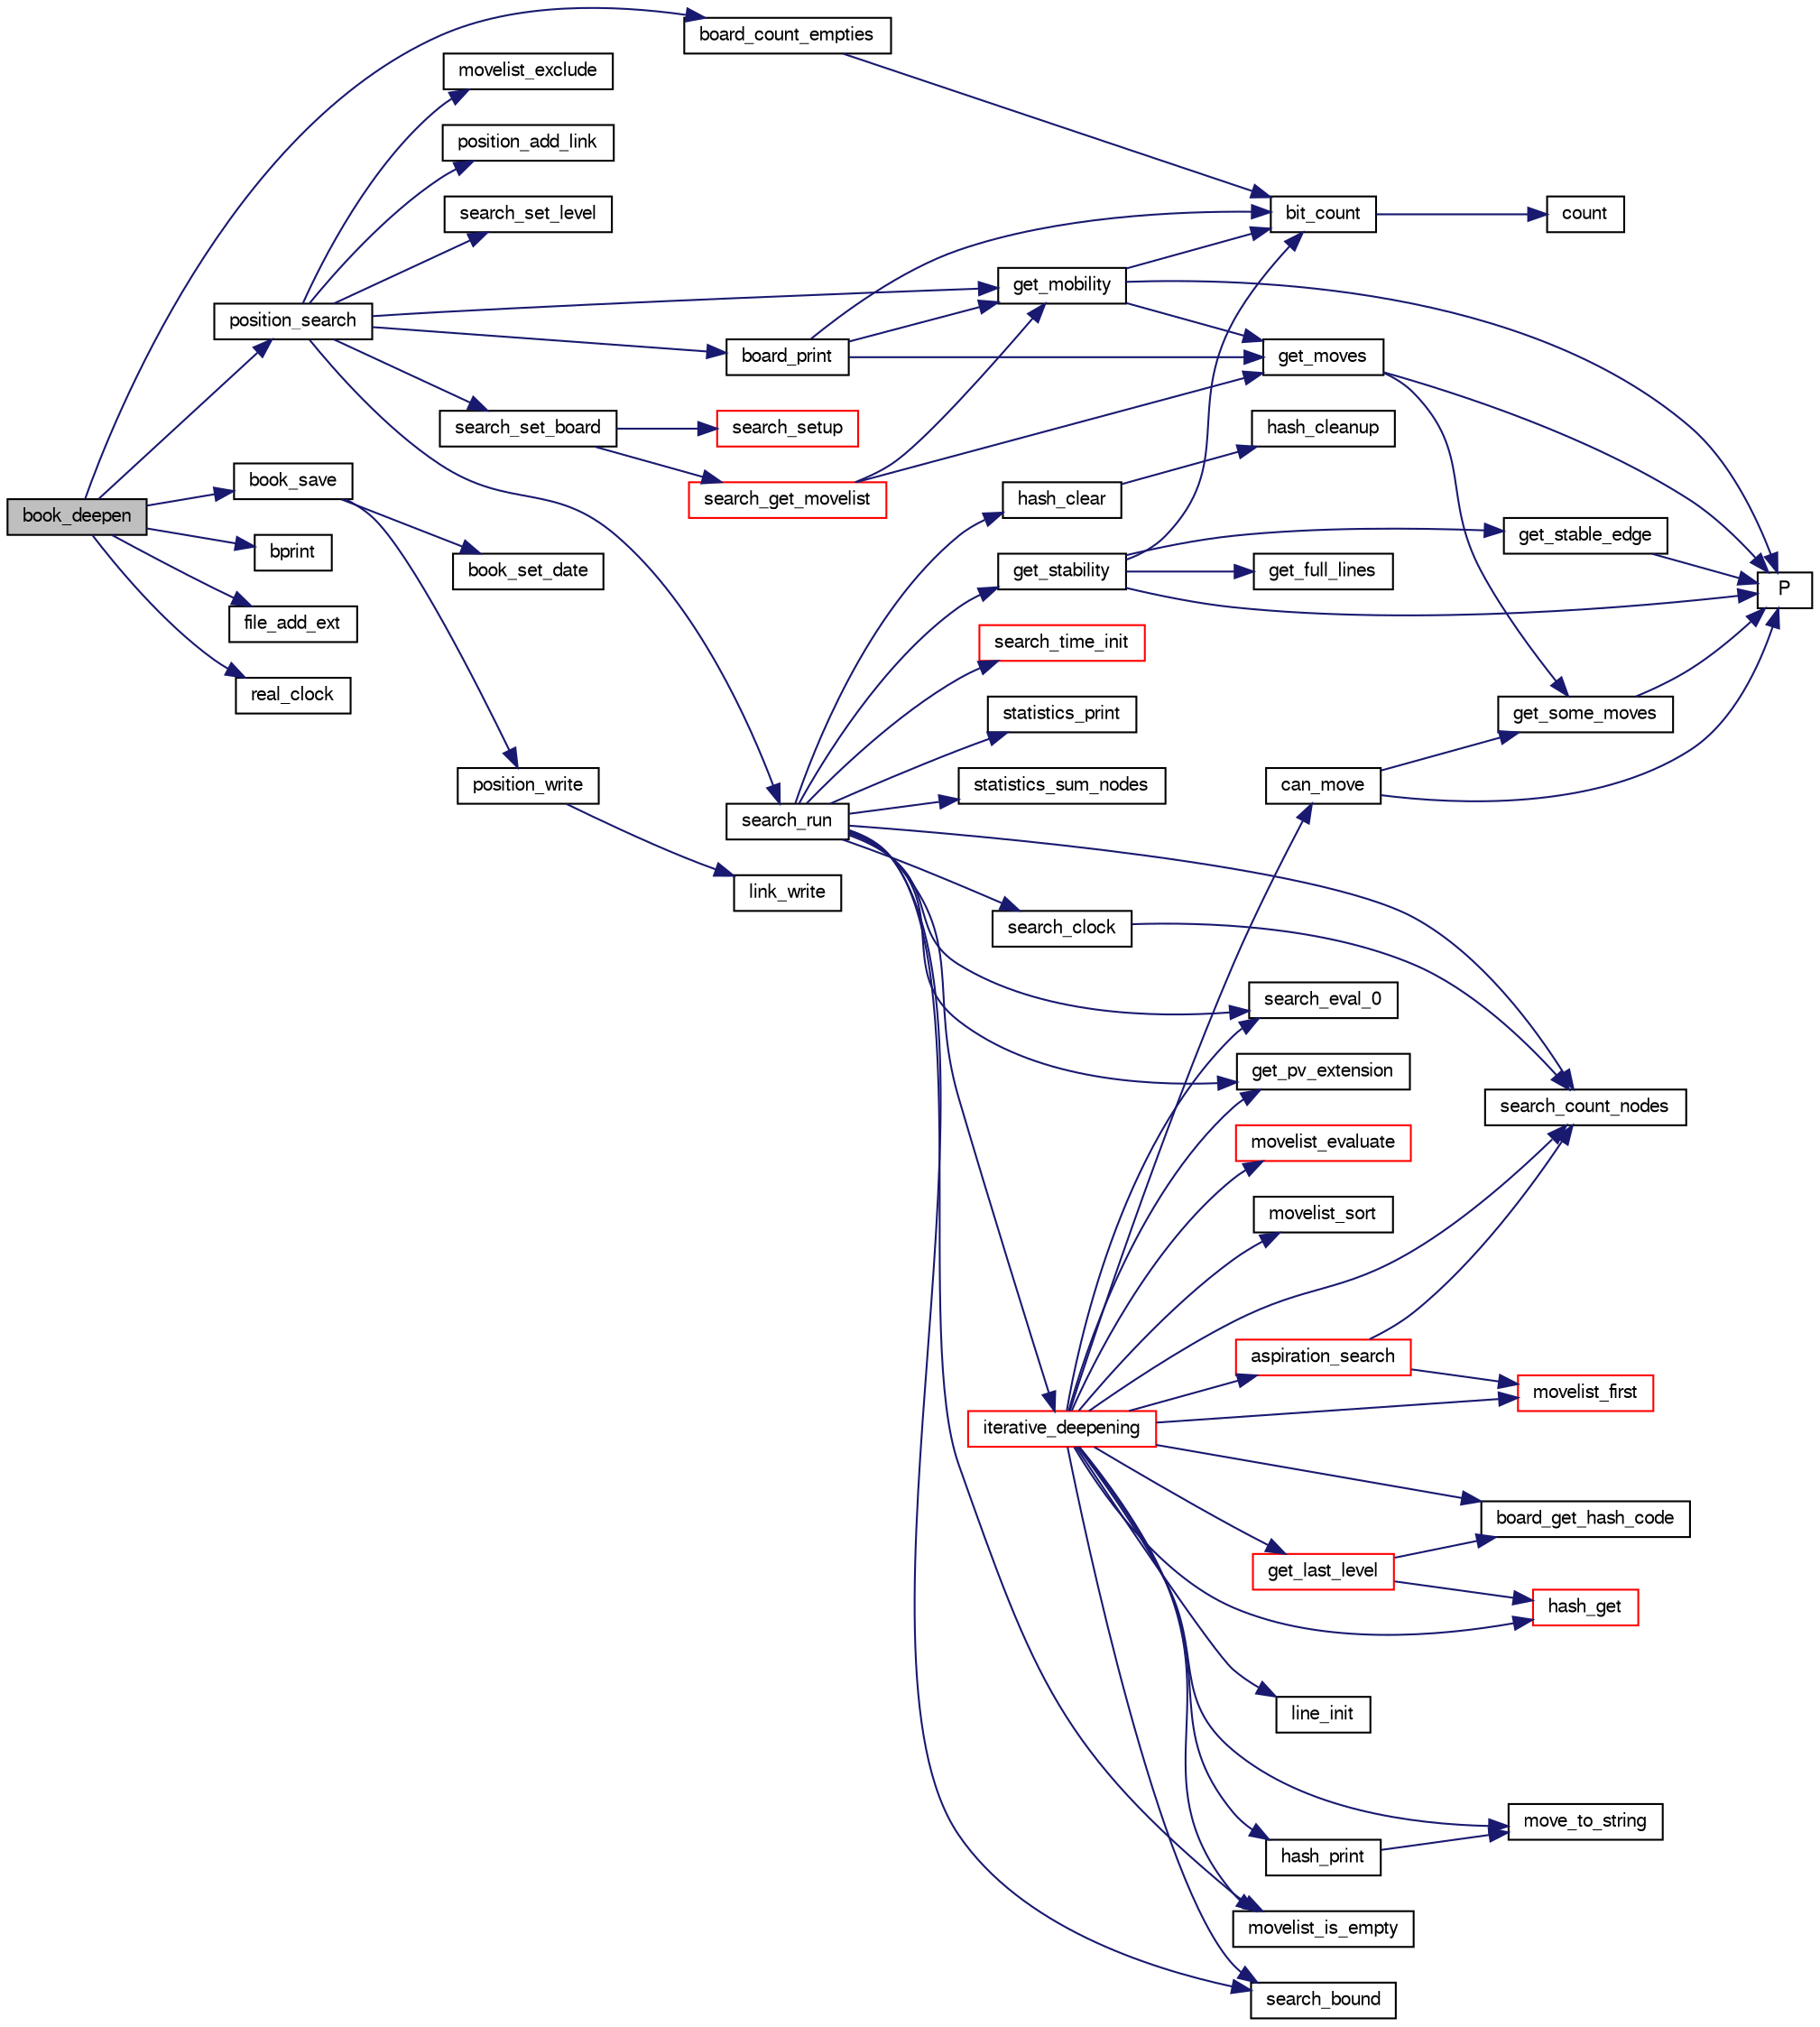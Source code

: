 digraph "book_deepen"
{
 // LATEX_PDF_SIZE
  bgcolor="transparent";
  edge [fontname="FreeSans",fontsize="10",labelfontname="FreeSans",labelfontsize="10"];
  node [fontname="FreeSans",fontsize="10",shape=record];
  rankdir="LR";
  Node1 [label="book_deepen",height=0.2,width=0.4,color="black", fillcolor="grey75", style="filled", fontcolor="black",tooltip="Deepen a book."];
  Node1 -> Node2 [color="midnightblue",fontsize="10",style="solid",fontname="FreeSans"];
  Node2 [label="board_count_empties",height=0.2,width=0.4,color="black",URL="$board_8c.html#a35de0f1560f069cd442105c319df2c15",tooltip="Check if the game is over."];
  Node2 -> Node3 [color="midnightblue",fontsize="10",style="solid",fontname="FreeSans"];
  Node3 [label="bit_count",height=0.2,width=0.4,color="black",URL="$bit_8c.html#a830fec0a90989da1f1900ff609b92167",tooltip="Count the number of bits set to one in an unsigned long long."];
  Node3 -> Node4 [color="midnightblue",fontsize="10",style="solid",fontname="FreeSans"];
  Node4 [label="count",height=0.2,width=0.4,color="black",URL="$generate__flip_8c.html#a1a1d6a2cdbded5c35040f6555e948770",tooltip=" "];
  Node1 -> Node5 [color="midnightblue",fontsize="10",style="solid",fontname="FreeSans"];
  Node5 [label="book_save",height=0.2,width=0.4,color="black",URL="$book_8c.html#a8a72fd661f16eb01bfa46833b777f615",tooltip="Save an opening book."];
  Node5 -> Node6 [color="midnightblue",fontsize="10",style="solid",fontname="FreeSans"];
  Node6 [label="book_set_date",height=0.2,width=0.4,color="black",URL="$book_8c.html#afe22572623333b9e82494984e238f444",tooltip="Set book date."];
  Node5 -> Node7 [color="midnightblue",fontsize="10",style="solid",fontname="FreeSans"];
  Node7 [label="position_write",height=0.2,width=0.4,color="black",URL="$book_8c.html#a93a3c5e63c600de569816cd15c187d15",tooltip="Write a position."];
  Node7 -> Node8 [color="midnightblue",fontsize="10",style="solid",fontname="FreeSans"];
  Node8 [label="link_write",height=0.2,width=0.4,color="black",URL="$book_8c.html#a9f1fe50f540a076dbb42e68bdc5d4904",tooltip="write a link."];
  Node1 -> Node9 [color="midnightblue",fontsize="10",style="solid",fontname="FreeSans"];
  Node9 [label="bprint",height=0.2,width=0.4,color="black",URL="$book_8c.html#a08ce2cc5efe2f2afd5556168775528b3",tooltip="print a message on stdout."];
  Node1 -> Node10 [color="midnightblue",fontsize="10",style="solid",fontname="FreeSans"];
  Node10 [label="file_add_ext",height=0.2,width=0.4,color="black",URL="$util_8c.html#a8eb47f9d9664ca9f331f071b6c39889c",tooltip="Add an extension to a string."];
  Node1 -> Node11 [color="midnightblue",fontsize="10",style="solid",fontname="FreeSans"];
  Node11 [label="position_search",height=0.2,width=0.4,color="black",URL="$book_8c.html#ad3b2686173649c214c8349e5e3da0aca",tooltip="Evaluate a position."];
  Node11 -> Node12 [color="midnightblue",fontsize="10",style="solid",fontname="FreeSans"];
  Node12 [label="board_print",height=0.2,width=0.4,color="black",URL="$board_8c.html#a27ccb92684d9e7194eeb3bc34311ad55",tooltip="Print out the board."];
  Node12 -> Node3 [color="midnightblue",fontsize="10",style="solid",fontname="FreeSans"];
  Node12 -> Node13 [color="midnightblue",fontsize="10",style="solid",fontname="FreeSans"];
  Node13 [label="get_mobility",height=0.2,width=0.4,color="black",URL="$board_8c.html#a7509639c4e49c56fe83b3d978580ed42",tooltip="Count legal moves."];
  Node13 -> Node3 [color="midnightblue",fontsize="10",style="solid",fontname="FreeSans"];
  Node13 -> Node14 [color="midnightblue",fontsize="10",style="solid",fontname="FreeSans"];
  Node14 [label="get_moves",height=0.2,width=0.4,color="black",URL="$board_8c.html#a7610dc936a6aea22b3c5e162f722a7a1",tooltip="Get legal moves."];
  Node14 -> Node15 [color="midnightblue",fontsize="10",style="solid",fontname="FreeSans"];
  Node15 [label="get_some_moves",height=0.2,width=0.4,color="black",URL="$board_8c.html#a5db071e3e4d26a0b7d6425bb6333dd7f",tooltip="Get a part of the moves."];
  Node15 -> Node16 [color="midnightblue",fontsize="10",style="solid",fontname="FreeSans"];
  Node16 [label="P",height=0.2,width=0.4,color="black",URL="$generate__flip_8c.html#a11481f01e169aee1117c83a352c22222",tooltip=" "];
  Node14 -> Node16 [color="midnightblue",fontsize="10",style="solid",fontname="FreeSans"];
  Node13 -> Node16 [color="midnightblue",fontsize="10",style="solid",fontname="FreeSans"];
  Node12 -> Node14 [color="midnightblue",fontsize="10",style="solid",fontname="FreeSans"];
  Node11 -> Node13 [color="midnightblue",fontsize="10",style="solid",fontname="FreeSans"];
  Node11 -> Node17 [color="midnightblue",fontsize="10",style="solid",fontname="FreeSans"];
  Node17 [label="movelist_exclude",height=0.2,width=0.4,color="black",URL="$move_8c.html#aaca84d935896de10246179ca27982929",tooltip="Exclude a move."];
  Node11 -> Node18 [color="midnightblue",fontsize="10",style="solid",fontname="FreeSans"];
  Node18 [label="position_add_link",height=0.2,width=0.4,color="black",URL="$book_8c.html#a0eedc9affda50d2b2a9b1af30812a149",tooltip="Add a link to this position."];
  Node11 -> Node19 [color="midnightblue",fontsize="10",style="solid",fontname="FreeSans"];
  Node19 [label="search_run",height=0.2,width=0.4,color="black",URL="$root_8c.html#ae8b727693fc7a90e504bd8abec158c84",tooltip="Search the bestmove of a given board."];
  Node19 -> Node20 [color="midnightblue",fontsize="10",style="solid",fontname="FreeSans"];
  Node20 [label="get_pv_extension",height=0.2,width=0.4,color="black",URL="$search_8c.html#a7859966133ce35e30a9ffd76093ca1c7",tooltip="Compute the pv_extension."];
  Node19 -> Node21 [color="midnightblue",fontsize="10",style="solid",fontname="FreeSans"];
  Node21 [label="get_stability",height=0.2,width=0.4,color="black",URL="$board_8c.html#a60e2b7416c26d30fd43e091c954d43b8",tooltip="Estimate the stability."];
  Node21 -> Node3 [color="midnightblue",fontsize="10",style="solid",fontname="FreeSans"];
  Node21 -> Node22 [color="midnightblue",fontsize="10",style="solid",fontname="FreeSans"];
  Node22 [label="get_full_lines",height=0.2,width=0.4,color="black",URL="$board_8c.html#a95361f5ad60bdcee3139f74bf3f111b7",tooltip="Get full lines."];
  Node21 -> Node23 [color="midnightblue",fontsize="10",style="solid",fontname="FreeSans"];
  Node23 [label="get_stable_edge",height=0.2,width=0.4,color="black",URL="$board_8c.html#a2d71c0e083142ec8316c0df0b2e83e42",tooltip="Get stable edge."];
  Node23 -> Node16 [color="midnightblue",fontsize="10",style="solid",fontname="FreeSans"];
  Node21 -> Node16 [color="midnightblue",fontsize="10",style="solid",fontname="FreeSans"];
  Node19 -> Node24 [color="midnightblue",fontsize="10",style="solid",fontname="FreeSans"];
  Node24 [label="hash_clear",height=0.2,width=0.4,color="black",URL="$hash-lock-free_8c.html#a8e816e06f47bd2f37528bef5ae64cf8d",tooltip="Clear the hashtable."];
  Node24 -> Node25 [color="midnightblue",fontsize="10",style="solid",fontname="FreeSans"];
  Node25 [label="hash_cleanup",height=0.2,width=0.4,color="black",URL="$hash-lock-free_8c.html#aab69792f6f434c8466eca07c469850f1",tooltip="Clear the hashtable."];
  Node19 -> Node26 [color="midnightblue",fontsize="10",style="solid",fontname="FreeSans"];
  Node26 [label="iterative_deepening",height=0.2,width=0.4,color="red",URL="$root_8c.html#a0e77250a21e5f5d70917a5356c22f5f3",tooltip="Iterative deepening."];
  Node26 -> Node27 [color="midnightblue",fontsize="10",style="solid",fontname="FreeSans"];
  Node27 [label="aspiration_search",height=0.2,width=0.4,color="red",URL="$root_8c.html#ad7e7acc5e26be0248b45eff34678ee3b",tooltip="Aspiration window."];
  Node27 -> Node40 [color="midnightblue",fontsize="10",style="solid",fontname="FreeSans"];
  Node40 [label="movelist_first",height=0.2,width=0.4,color="red",URL="$move_8c.html#a344c538364b7077c15a57c8ec0c4a947",tooltip="Return the first move of the list."];
  Node27 -> Node123 [color="midnightblue",fontsize="10",style="solid",fontname="FreeSans"];
  Node123 [label="search_count_nodes",height=0.2,width=0.4,color="black",URL="$search_8c.html#a66fbe49d1b42845bef2a07d0219a525c",tooltip="Return the number of nodes searched."];
  Node26 -> Node30 [color="midnightblue",fontsize="10",style="solid",fontname="FreeSans"];
  Node30 [label="board_get_hash_code",height=0.2,width=0.4,color="black",URL="$board_8c.html#a0e6cff6e714bcb714e2b9b2d7b9fbec6",tooltip="Compute a hash code."];
  Node26 -> Node33 [color="midnightblue",fontsize="10",style="solid",fontname="FreeSans"];
  Node33 [label="can_move",height=0.2,width=0.4,color="black",URL="$board_8c.html#ae1a532d6eaa0e55357d0f4b9cd659b88",tooltip="Check if a player can move."];
  Node33 -> Node15 [color="midnightblue",fontsize="10",style="solid",fontname="FreeSans"];
  Node33 -> Node16 [color="midnightblue",fontsize="10",style="solid",fontname="FreeSans"];
  Node26 -> Node161 [color="midnightblue",fontsize="10",style="solid",fontname="FreeSans"];
  Node161 [label="get_last_level",height=0.2,width=0.4,color="red",URL="$root_8c.html#a80faf8cf7370a25a3c903ba70ed1f99b",tooltip="Retrieve the last level of the search."];
  Node161 -> Node30 [color="midnightblue",fontsize="10",style="solid",fontname="FreeSans"];
  Node161 -> Node38 [color="midnightblue",fontsize="10",style="solid",fontname="FreeSans"];
  Node38 [label="hash_get",height=0.2,width=0.4,color="red",URL="$hash-lock-free_8c.html#a6f54ce833279fec9ac110dcce45565ad",tooltip="Find an hash table entry according to the evaluated board hash codes."];
  Node26 -> Node20 [color="midnightblue",fontsize="10",style="solid",fontname="FreeSans"];
  Node26 -> Node38 [color="midnightblue",fontsize="10",style="solid",fontname="FreeSans"];
  Node26 -> Node162 [color="midnightblue",fontsize="10",style="solid",fontname="FreeSans"];
  Node162 [label="hash_print",height=0.2,width=0.4,color="black",URL="$hash-lock-free_8c.html#ae6d68d5b1285c0f7e6ca01891be833b4",tooltip="print HashData content."];
  Node162 -> Node44 [color="midnightblue",fontsize="10",style="solid",fontname="FreeSans"];
  Node44 [label="move_to_string",height=0.2,width=0.4,color="black",URL="$move_8c.html#a5d61a3318dc80a3171250974a921055d",tooltip="Print out a move."];
  Node26 -> Node119 [color="midnightblue",fontsize="10",style="solid",fontname="FreeSans"];
  Node119 [label="line_init",height=0.2,width=0.4,color="black",URL="$move_8c.html#a833b8b36407a601e79b24179cbebbef8",tooltip="Initialize a sequence of moves."];
  Node26 -> Node44 [color="midnightblue",fontsize="10",style="solid",fontname="FreeSans"];
  Node26 -> Node82 [color="midnightblue",fontsize="10",style="solid",fontname="FreeSans"];
  Node82 [label="movelist_evaluate",height=0.2,width=0.4,color="red",URL="$move_8c.html#a9b4b1c7be1b237198713f0355f60fe28",tooltip="Evaluate a list of move in order to sort it."];
  Node26 -> Node40 [color="midnightblue",fontsize="10",style="solid",fontname="FreeSans"];
  Node26 -> Node57 [color="midnightblue",fontsize="10",style="solid",fontname="FreeSans"];
  Node57 [label="movelist_is_empty",height=0.2,width=0.4,color="black",URL="$move_8c.html#a13dc373d7c20c99db5dfbc1b70e20d15",tooltip="Check if the list is empty."];
  Node26 -> Node58 [color="midnightblue",fontsize="10",style="solid",fontname="FreeSans"];
  Node58 [label="movelist_sort",height=0.2,width=0.4,color="black",URL="$move_8c.html#a38bfc9e186591a76e2b3c673075effd3",tooltip="Sort all moves."];
  Node26 -> Node156 [color="midnightblue",fontsize="10",style="solid",fontname="FreeSans"];
  Node156 [label="search_bound",height=0.2,width=0.4,color="black",URL="$root_8c.html#abd96ac683822561d0ca3e2981a6585da",tooltip="bound root scores according to stable squares"];
  Node26 -> Node123 [color="midnightblue",fontsize="10",style="solid",fontname="FreeSans"];
  Node26 -> Node92 [color="midnightblue",fontsize="10",style="solid",fontname="FreeSans"];
  Node92 [label="search_eval_0",height=0.2,width=0.4,color="black",URL="$midgame_8c.html#a35172421197c3d988a7ea86009a777c9",tooltip="evaluate a midgame position with the evaluation function."];
  Node19 -> Node57 [color="midnightblue",fontsize="10",style="solid",fontname="FreeSans"];
  Node19 -> Node156 [color="midnightblue",fontsize="10",style="solid",fontname="FreeSans"];
  Node19 -> Node125 [color="midnightblue",fontsize="10",style="solid",fontname="FreeSans"];
  Node125 [label="search_clock",height=0.2,width=0.4,color="black",URL="$search_8c.html#a5710e38d5c67dd03d99307b442d00a63",tooltip="Return the time spent by the search."];
  Node125 -> Node123 [color="midnightblue",fontsize="10",style="solid",fontname="FreeSans"];
  Node19 -> Node123 [color="midnightblue",fontsize="10",style="solid",fontname="FreeSans"];
  Node19 -> Node92 [color="midnightblue",fontsize="10",style="solid",fontname="FreeSans"];
  Node19 -> Node167 [color="midnightblue",fontsize="10",style="solid",fontname="FreeSans"];
  Node167 [label="search_time_init",height=0.2,width=0.4,color="red",URL="$search_8c.html#a0338bb851c866a94b8451004068fa394",tooltip="Initialize the alloted time."];
  Node19 -> Node168 [color="midnightblue",fontsize="10",style="solid",fontname="FreeSans"];
  Node168 [label="statistics_print",height=0.2,width=0.4,color="black",URL="$stats_8c.html#af15b5cd7664fb5e595189ba085486f45",tooltip="Print statistics."];
  Node19 -> Node169 [color="midnightblue",fontsize="10",style="solid",fontname="FreeSans"];
  Node169 [label="statistics_sum_nodes",height=0.2,width=0.4,color="black",URL="$stats_8c.html#a47fa8a262b1bbac35e09be17c9edda25",tooltip="Cumulate node counts from the last search."];
  Node11 -> Node170 [color="midnightblue",fontsize="10",style="solid",fontname="FreeSans"];
  Node170 [label="search_set_board",height=0.2,width=0.4,color="black",URL="$search_8c.html#a99ecde00b1e5da1b9366b69ec1971568",tooltip="Set the board to analyze."];
  Node170 -> Node115 [color="midnightblue",fontsize="10",style="solid",fontname="FreeSans"];
  Node115 [label="search_get_movelist",height=0.2,width=0.4,color="red",URL="$search_8c.html#a507955218cafd96b85d29981f3ea6f8d",tooltip="Get a list of legal moves."];
  Node115 -> Node13 [color="midnightblue",fontsize="10",style="solid",fontname="FreeSans"];
  Node115 -> Node14 [color="midnightblue",fontsize="10",style="solid",fontname="FreeSans"];
  Node170 -> Node71 [color="midnightblue",fontsize="10",style="solid",fontname="FreeSans"];
  Node71 [label="search_setup",height=0.2,width=0.4,color="red",URL="$search_8c.html#ad93ea95428d09b19c1491ee9378ad2b3",tooltip="Set up various structure once the board has been set."];
  Node11 -> Node171 [color="midnightblue",fontsize="10",style="solid",fontname="FreeSans"];
  Node171 [label="search_set_level",height=0.2,width=0.4,color="black",URL="$search_8c.html#a06bb5a695032b0cc1d8e8ca51e231ad7",tooltip="Set the search level."];
  Node1 -> Node172 [color="midnightblue",fontsize="10",style="solid",fontname="FreeSans"];
  Node172 [label="real_clock",height=0.2,width=0.4,color="black",URL="$util_8h.html#a358b4c5eab4941b90bb9ef1676e5f7e5",tooltip=" "];
}

